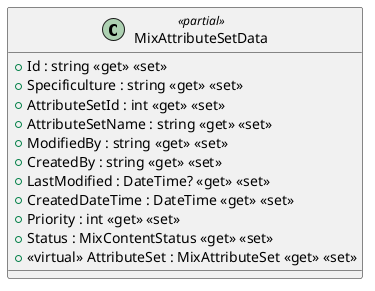 @startuml
class MixAttributeSetData <<partial>> {
    + Id : string <<get>> <<set>>
    + Specificulture : string <<get>> <<set>>
    + AttributeSetId : int <<get>> <<set>>
    + AttributeSetName : string <<get>> <<set>>
    + ModifiedBy : string <<get>> <<set>>
    + CreatedBy : string <<get>> <<set>>
    + LastModified : DateTime? <<get>> <<set>>
    + CreatedDateTime : DateTime <<get>> <<set>>
    + Priority : int <<get>> <<set>>
    + Status : MixContentStatus <<get>> <<set>>
    + <<virtual>> AttributeSet : MixAttributeSet <<get>> <<set>>
}
@enduml
